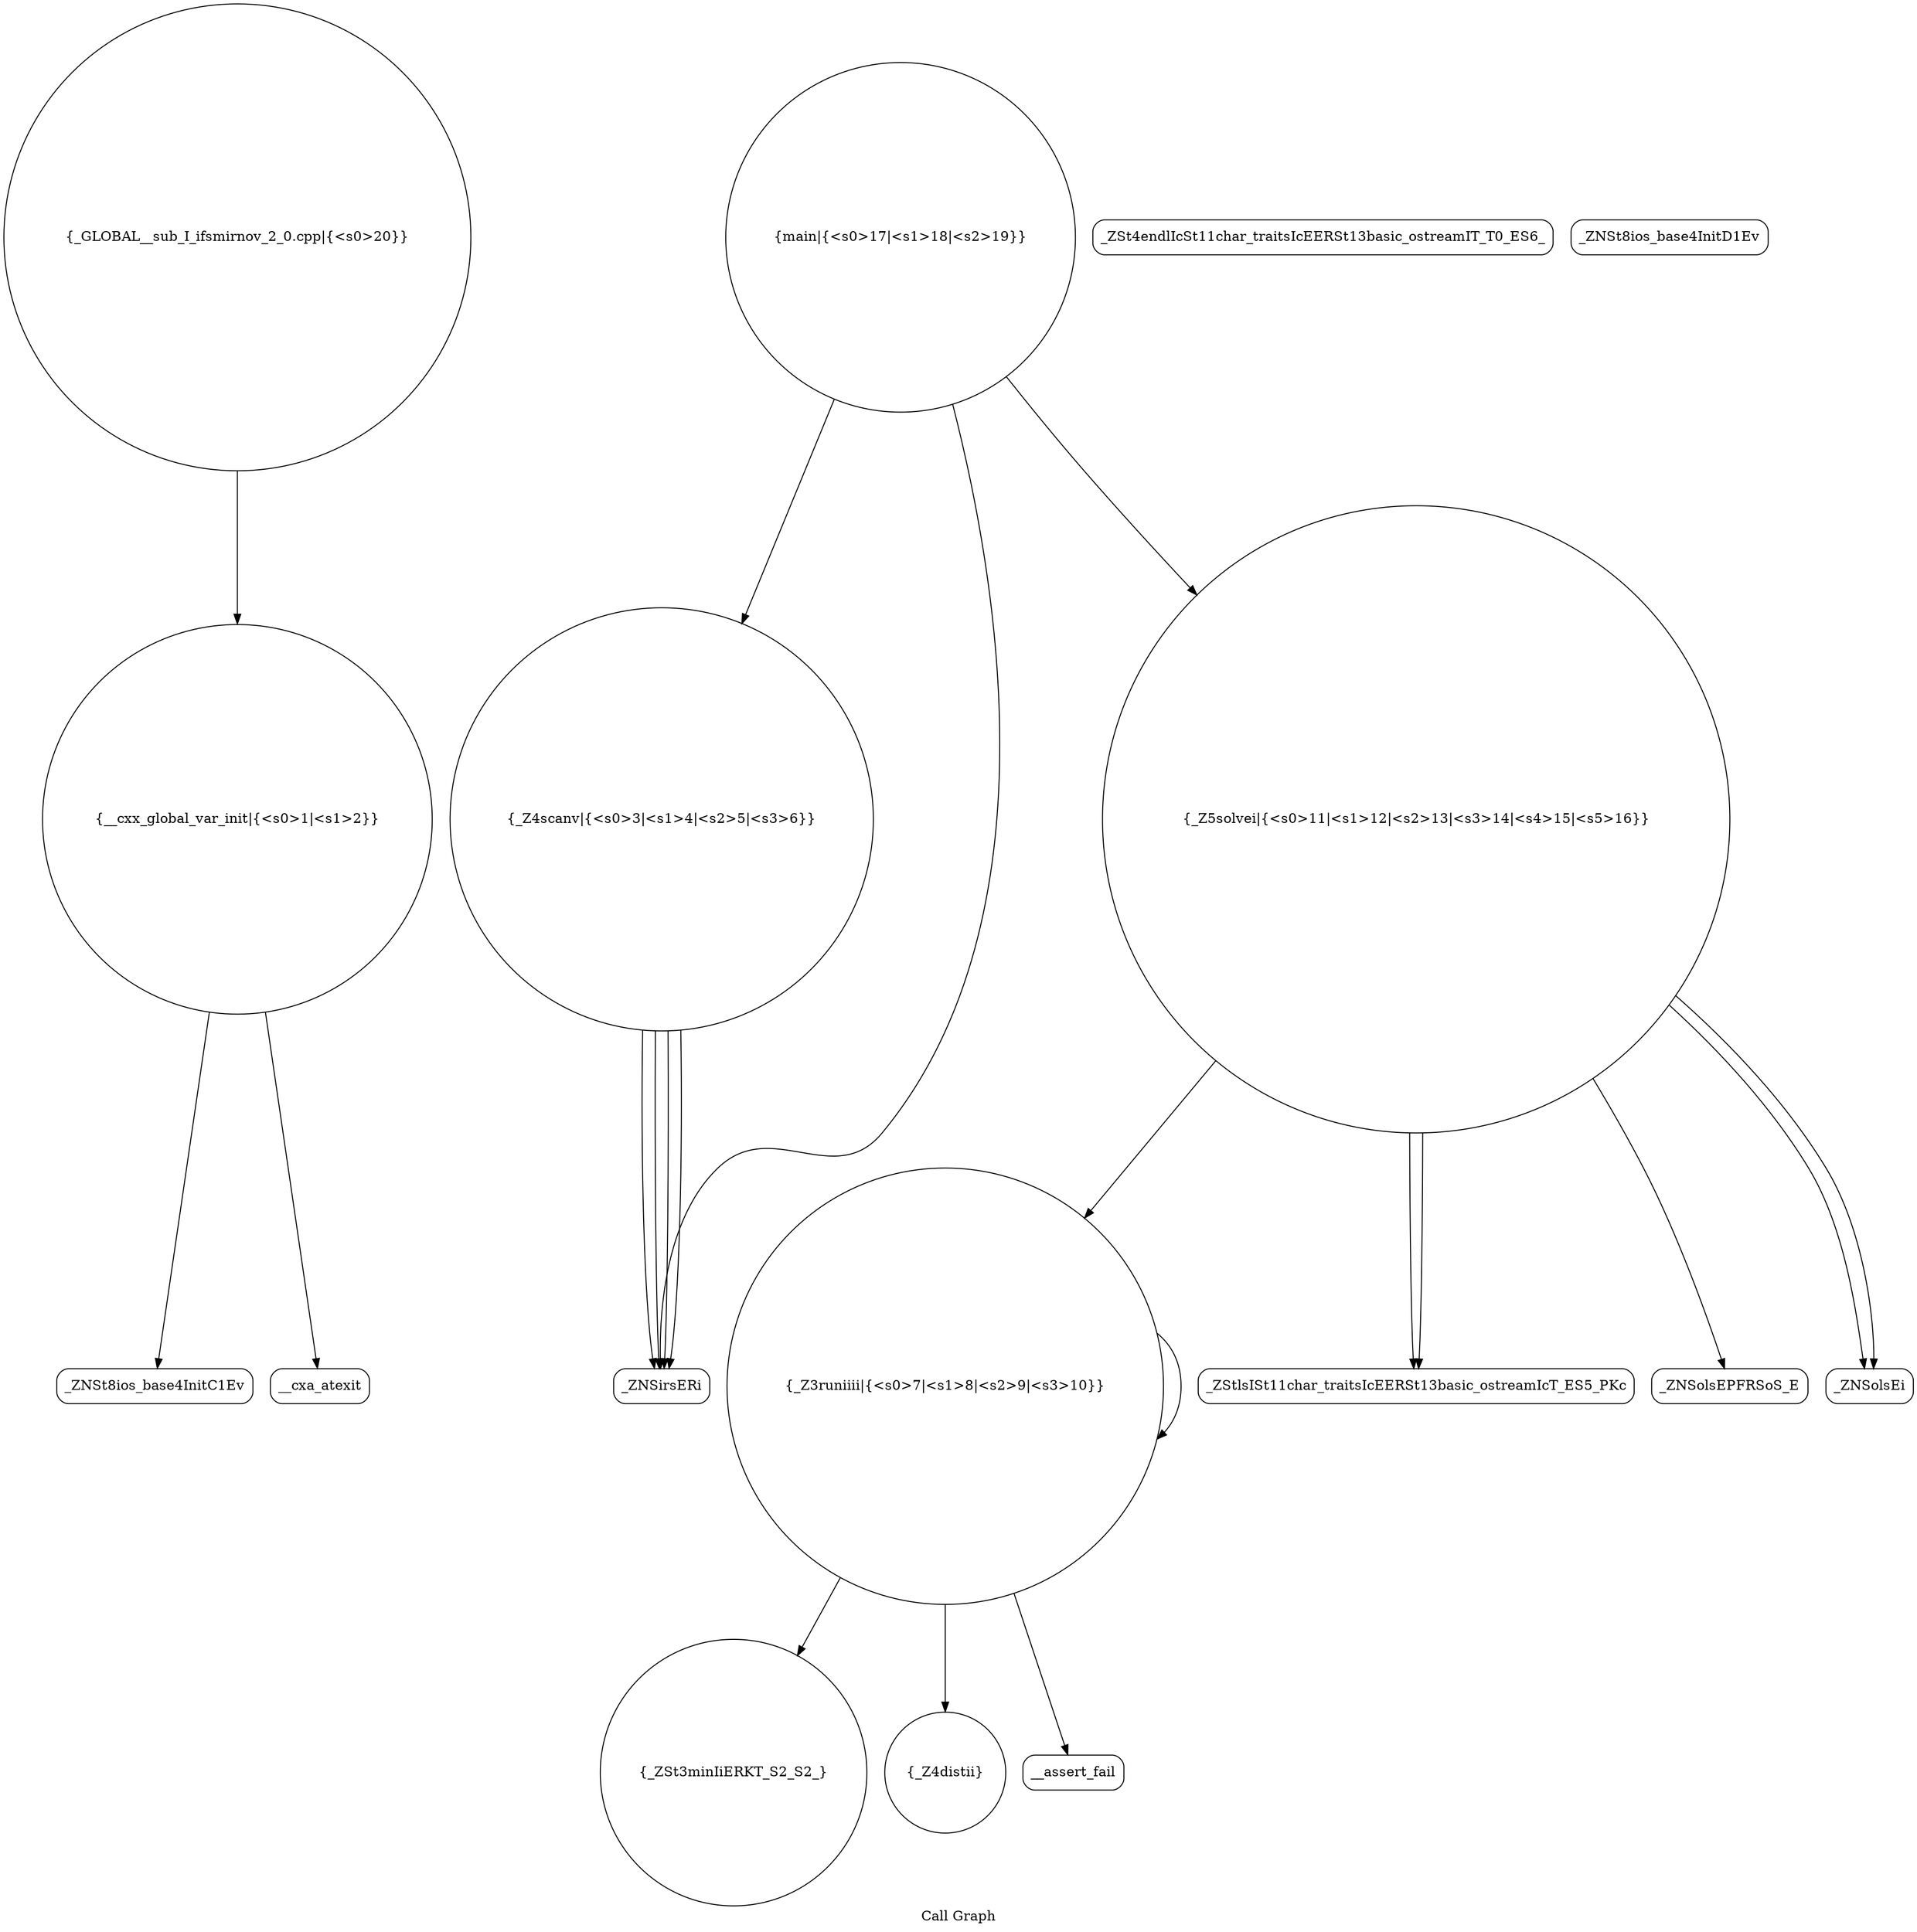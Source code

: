 digraph "Call Graph" {
	label="Call Graph";

	Node0x5649f2689340 [shape=record,shape=circle,label="{__cxx_global_var_init|{<s0>1|<s1>2}}"];
	Node0x5649f2689340:s0 -> Node0x5649f26897d0[color=black];
	Node0x5649f2689340:s1 -> Node0x5649f26898d0[color=black];
	Node0x5649f2689ad0 [shape=record,shape=circle,label="{_Z3runiiii|{<s0>7|<s1>8|<s2>9|<s3>10}}"];
	Node0x5649f2689ad0:s0 -> Node0x5649f2689b50[color=black];
	Node0x5649f2689ad0:s1 -> Node0x5649f2689a50[color=black];
	Node0x5649f2689ad0:s2 -> Node0x5649f2689bd0[color=black];
	Node0x5649f2689ad0:s3 -> Node0x5649f2689ad0[color=black];
	Node0x5649f2689e50 [shape=record,shape=Mrecord,label="{_ZSt4endlIcSt11char_traitsIcEERSt13basic_ostreamIT_T0_ES6_}"];
	Node0x5649f2689850 [shape=record,shape=Mrecord,label="{_ZNSt8ios_base4InitD1Ev}"];
	Node0x5649f2689bd0 [shape=record,shape=Mrecord,label="{__assert_fail}"];
	Node0x5649f2689f50 [shape=record,shape=circle,label="{_GLOBAL__sub_I_ifsmirnov_2_0.cpp|{<s0>20}}"];
	Node0x5649f2689f50:s0 -> Node0x5649f2689340[color=black];
	Node0x5649f2689950 [shape=record,shape=circle,label="{_Z4scanv|{<s0>3|<s1>4|<s2>5|<s3>6}}"];
	Node0x5649f2689950:s0 -> Node0x5649f26899d0[color=black];
	Node0x5649f2689950:s1 -> Node0x5649f26899d0[color=black];
	Node0x5649f2689950:s2 -> Node0x5649f26899d0[color=black];
	Node0x5649f2689950:s3 -> Node0x5649f26899d0[color=black];
	Node0x5649f2689cd0 [shape=record,shape=Mrecord,label="{_ZStlsISt11char_traitsIcEERSt13basic_ostreamIcT_ES5_PKc}"];
	Node0x5649f2689a50 [shape=record,shape=circle,label="{_Z4distii}"];
	Node0x5649f2689dd0 [shape=record,shape=Mrecord,label="{_ZNSolsEPFRSoS_E}"];
	Node0x5649f26897d0 [shape=record,shape=Mrecord,label="{_ZNSt8ios_base4InitC1Ev}"];
	Node0x5649f2689b50 [shape=record,shape=circle,label="{_ZSt3minIiERKT_S2_S2_}"];
	Node0x5649f2689ed0 [shape=record,shape=circle,label="{main|{<s0>17|<s1>18|<s2>19}}"];
	Node0x5649f2689ed0:s0 -> Node0x5649f26899d0[color=black];
	Node0x5649f2689ed0:s1 -> Node0x5649f2689950[color=black];
	Node0x5649f2689ed0:s2 -> Node0x5649f2689c50[color=black];
	Node0x5649f26898d0 [shape=record,shape=Mrecord,label="{__cxa_atexit}"];
	Node0x5649f2689c50 [shape=record,shape=circle,label="{_Z5solvei|{<s0>11|<s1>12|<s2>13|<s3>14|<s4>15|<s5>16}}"];
	Node0x5649f2689c50:s0 -> Node0x5649f2689ad0[color=black];
	Node0x5649f2689c50:s1 -> Node0x5649f2689cd0[color=black];
	Node0x5649f2689c50:s2 -> Node0x5649f2689d50[color=black];
	Node0x5649f2689c50:s3 -> Node0x5649f2689cd0[color=black];
	Node0x5649f2689c50:s4 -> Node0x5649f2689d50[color=black];
	Node0x5649f2689c50:s5 -> Node0x5649f2689dd0[color=black];
	Node0x5649f26899d0 [shape=record,shape=Mrecord,label="{_ZNSirsERi}"];
	Node0x5649f2689d50 [shape=record,shape=Mrecord,label="{_ZNSolsEi}"];
}
